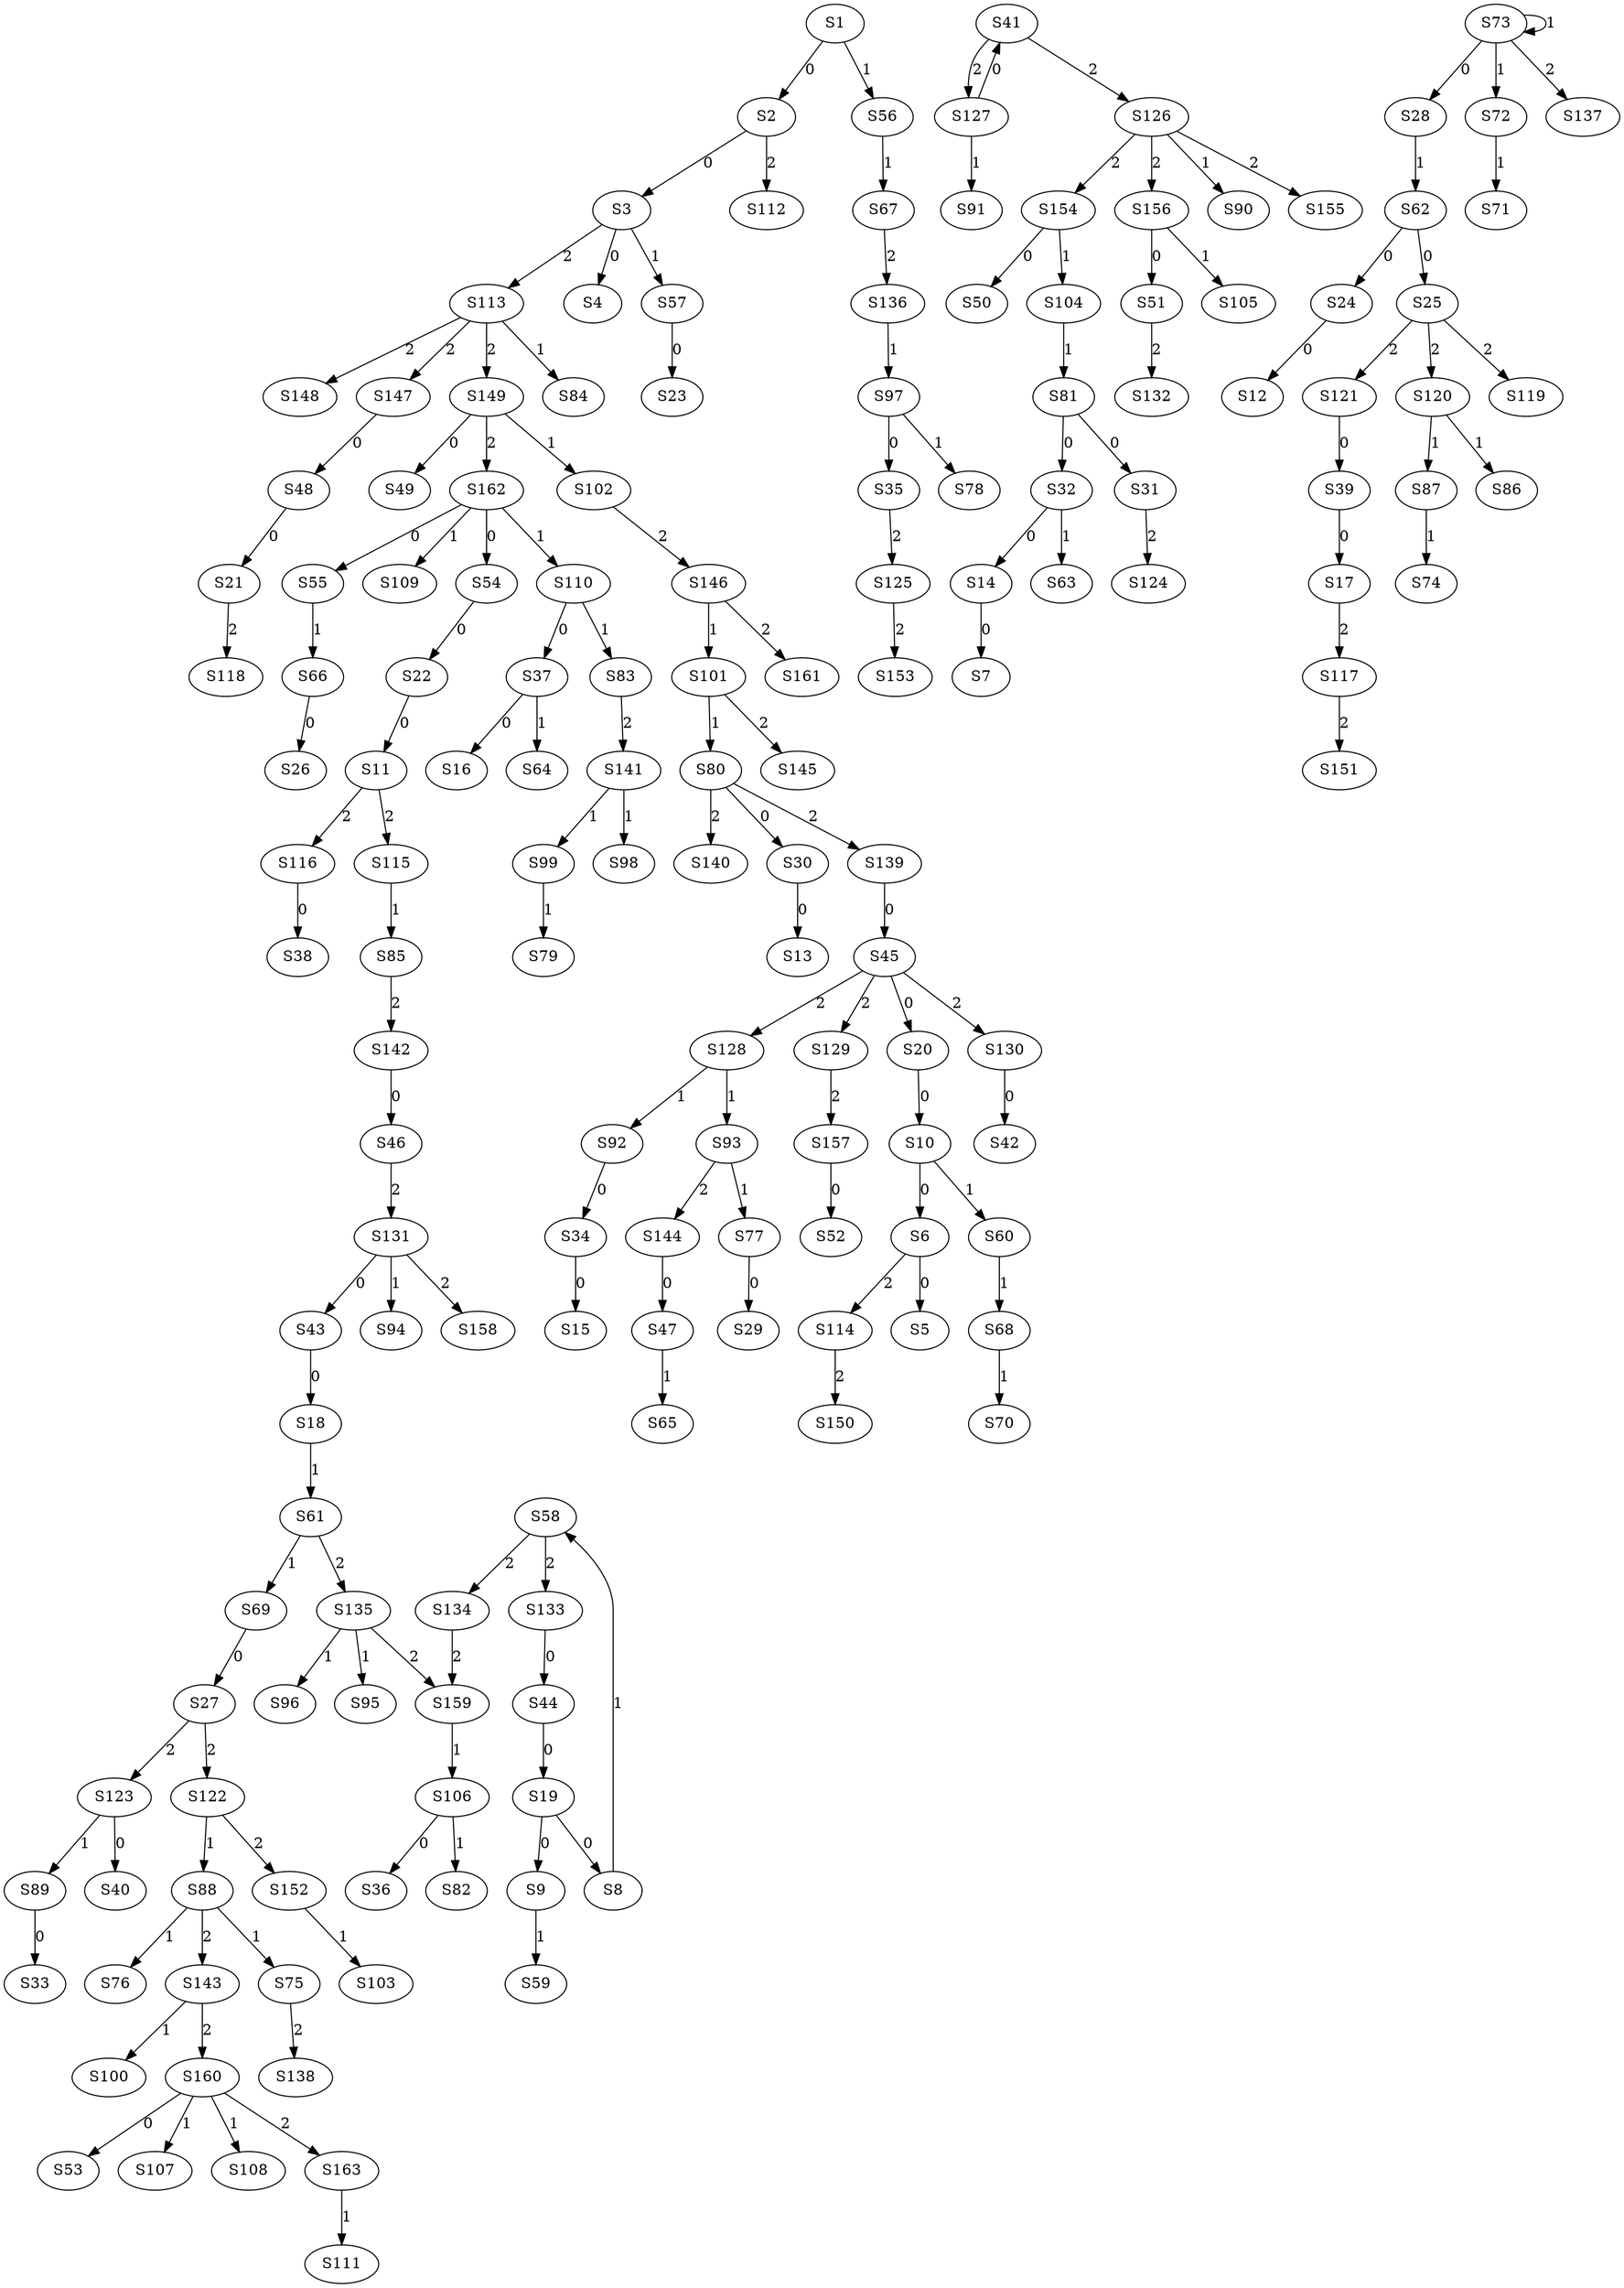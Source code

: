 strict digraph {
	S1 -> S2 [ label = 0 ];
	S2 -> S3 [ label = 0 ];
	S3 -> S4 [ label = 0 ];
	S6 -> S5 [ label = 0 ];
	S10 -> S6 [ label = 0 ];
	S14 -> S7 [ label = 0 ];
	S19 -> S8 [ label = 0 ];
	S19 -> S9 [ label = 0 ];
	S20 -> S10 [ label = 0 ];
	S22 -> S11 [ label = 0 ];
	S24 -> S12 [ label = 0 ];
	S30 -> S13 [ label = 0 ];
	S32 -> S14 [ label = 0 ];
	S34 -> S15 [ label = 0 ];
	S37 -> S16 [ label = 0 ];
	S39 -> S17 [ label = 0 ];
	S43 -> S18 [ label = 0 ];
	S44 -> S19 [ label = 0 ];
	S45 -> S20 [ label = 0 ];
	S48 -> S21 [ label = 0 ];
	S54 -> S22 [ label = 0 ];
	S57 -> S23 [ label = 0 ];
	S62 -> S24 [ label = 0 ];
	S62 -> S25 [ label = 0 ];
	S66 -> S26 [ label = 0 ];
	S69 -> S27 [ label = 0 ];
	S73 -> S28 [ label = 0 ];
	S77 -> S29 [ label = 0 ];
	S80 -> S30 [ label = 0 ];
	S81 -> S31 [ label = 0 ];
	S81 -> S32 [ label = 0 ];
	S89 -> S33 [ label = 0 ];
	S92 -> S34 [ label = 0 ];
	S97 -> S35 [ label = 0 ];
	S106 -> S36 [ label = 0 ];
	S110 -> S37 [ label = 0 ];
	S116 -> S38 [ label = 0 ];
	S121 -> S39 [ label = 0 ];
	S123 -> S40 [ label = 0 ];
	S127 -> S41 [ label = 0 ];
	S130 -> S42 [ label = 0 ];
	S131 -> S43 [ label = 0 ];
	S133 -> S44 [ label = 0 ];
	S139 -> S45 [ label = 0 ];
	S142 -> S46 [ label = 0 ];
	S144 -> S47 [ label = 0 ];
	S147 -> S48 [ label = 0 ];
	S149 -> S49 [ label = 0 ];
	S154 -> S50 [ label = 0 ];
	S156 -> S51 [ label = 0 ];
	S157 -> S52 [ label = 0 ];
	S160 -> S53 [ label = 0 ];
	S162 -> S54 [ label = 0 ];
	S162 -> S55 [ label = 0 ];
	S1 -> S56 [ label = 1 ];
	S3 -> S57 [ label = 1 ];
	S8 -> S58 [ label = 1 ];
	S9 -> S59 [ label = 1 ];
	S10 -> S60 [ label = 1 ];
	S18 -> S61 [ label = 1 ];
	S28 -> S62 [ label = 1 ];
	S32 -> S63 [ label = 1 ];
	S37 -> S64 [ label = 1 ];
	S47 -> S65 [ label = 1 ];
	S55 -> S66 [ label = 1 ];
	S56 -> S67 [ label = 1 ];
	S60 -> S68 [ label = 1 ];
	S61 -> S69 [ label = 1 ];
	S68 -> S70 [ label = 1 ];
	S72 -> S71 [ label = 1 ];
	S73 -> S72 [ label = 1 ];
	S73 -> S73 [ label = 1 ];
	S87 -> S74 [ label = 1 ];
	S88 -> S75 [ label = 1 ];
	S88 -> S76 [ label = 1 ];
	S93 -> S77 [ label = 1 ];
	S97 -> S78 [ label = 1 ];
	S99 -> S79 [ label = 1 ];
	S101 -> S80 [ label = 1 ];
	S104 -> S81 [ label = 1 ];
	S106 -> S82 [ label = 1 ];
	S110 -> S83 [ label = 1 ];
	S113 -> S84 [ label = 1 ];
	S115 -> S85 [ label = 1 ];
	S120 -> S86 [ label = 1 ];
	S120 -> S87 [ label = 1 ];
	S122 -> S88 [ label = 1 ];
	S123 -> S89 [ label = 1 ];
	S126 -> S90 [ label = 1 ];
	S127 -> S91 [ label = 1 ];
	S128 -> S92 [ label = 1 ];
	S128 -> S93 [ label = 1 ];
	S131 -> S94 [ label = 1 ];
	S135 -> S95 [ label = 1 ];
	S135 -> S96 [ label = 1 ];
	S136 -> S97 [ label = 1 ];
	S141 -> S98 [ label = 1 ];
	S141 -> S99 [ label = 1 ];
	S143 -> S100 [ label = 1 ];
	S146 -> S101 [ label = 1 ];
	S149 -> S102 [ label = 1 ];
	S152 -> S103 [ label = 1 ];
	S154 -> S104 [ label = 1 ];
	S156 -> S105 [ label = 1 ];
	S159 -> S106 [ label = 1 ];
	S160 -> S107 [ label = 1 ];
	S160 -> S108 [ label = 1 ];
	S162 -> S109 [ label = 1 ];
	S162 -> S110 [ label = 1 ];
	S163 -> S111 [ label = 1 ];
	S2 -> S112 [ label = 2 ];
	S3 -> S113 [ label = 2 ];
	S6 -> S114 [ label = 2 ];
	S11 -> S115 [ label = 2 ];
	S11 -> S116 [ label = 2 ];
	S17 -> S117 [ label = 2 ];
	S21 -> S118 [ label = 2 ];
	S25 -> S119 [ label = 2 ];
	S25 -> S120 [ label = 2 ];
	S25 -> S121 [ label = 2 ];
	S27 -> S122 [ label = 2 ];
	S27 -> S123 [ label = 2 ];
	S31 -> S124 [ label = 2 ];
	S35 -> S125 [ label = 2 ];
	S41 -> S126 [ label = 2 ];
	S41 -> S127 [ label = 2 ];
	S45 -> S128 [ label = 2 ];
	S45 -> S129 [ label = 2 ];
	S45 -> S130 [ label = 2 ];
	S46 -> S131 [ label = 2 ];
	S51 -> S132 [ label = 2 ];
	S58 -> S133 [ label = 2 ];
	S58 -> S134 [ label = 2 ];
	S61 -> S135 [ label = 2 ];
	S67 -> S136 [ label = 2 ];
	S73 -> S137 [ label = 2 ];
	S75 -> S138 [ label = 2 ];
	S80 -> S139 [ label = 2 ];
	S80 -> S140 [ label = 2 ];
	S83 -> S141 [ label = 2 ];
	S85 -> S142 [ label = 2 ];
	S88 -> S143 [ label = 2 ];
	S93 -> S144 [ label = 2 ];
	S101 -> S145 [ label = 2 ];
	S102 -> S146 [ label = 2 ];
	S113 -> S147 [ label = 2 ];
	S113 -> S148 [ label = 2 ];
	S113 -> S149 [ label = 2 ];
	S114 -> S150 [ label = 2 ];
	S117 -> S151 [ label = 2 ];
	S122 -> S152 [ label = 2 ];
	S125 -> S153 [ label = 2 ];
	S126 -> S154 [ label = 2 ];
	S126 -> S155 [ label = 2 ];
	S126 -> S156 [ label = 2 ];
	S129 -> S157 [ label = 2 ];
	S131 -> S158 [ label = 2 ];
	S135 -> S159 [ label = 2 ];
	S143 -> S160 [ label = 2 ];
	S146 -> S161 [ label = 2 ];
	S149 -> S162 [ label = 2 ];
	S160 -> S163 [ label = 2 ];
	S134 -> S159 [ label = 2 ];
}